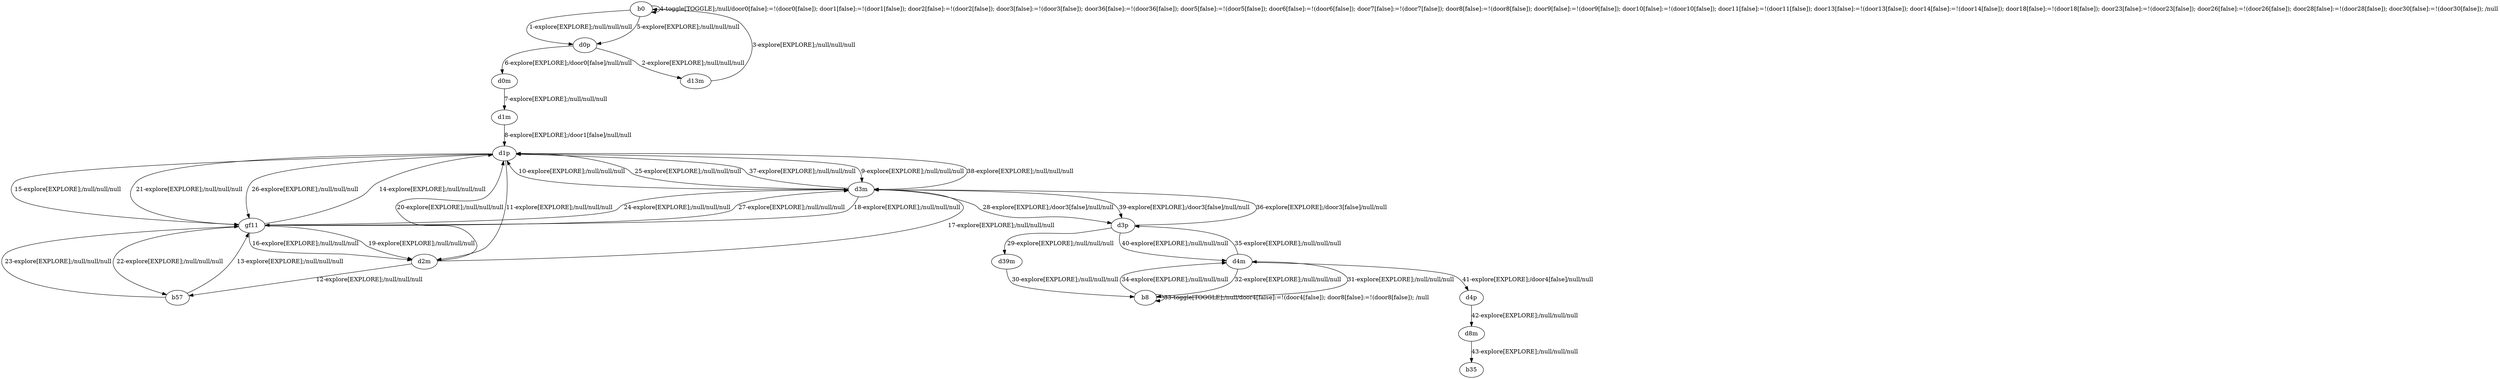 # Total number of goals covered by this test: 1
# d8m --> b35

digraph g {
"b0" -> "d0p" [label = "1-explore[EXPLORE];/null/null/null"];
"d0p" -> "d13m" [label = "2-explore[EXPLORE];/null/null/null"];
"d13m" -> "b0" [label = "3-explore[EXPLORE];/null/null/null"];
"b0" -> "b0" [label = "4-toggle[TOGGLE];/null/door0[false]:=!(door0[false]); door1[false]:=!(door1[false]); door2[false]:=!(door2[false]); door3[false]:=!(door3[false]); door36[false]:=!(door36[false]); door5[false]:=!(door5[false]); door6[false]:=!(door6[false]); door7[false]:=!(door7[false]); door8[false]:=!(door8[false]); door9[false]:=!(door9[false]); door10[false]:=!(door10[false]); door11[false]:=!(door11[false]); door13[false]:=!(door13[false]); door14[false]:=!(door14[false]); door18[false]:=!(door18[false]); door23[false]:=!(door23[false]); door26[false]:=!(door26[false]); door28[false]:=!(door28[false]); door30[false]:=!(door30[false]); /null"];
"b0" -> "d0p" [label = "5-explore[EXPLORE];/null/null/null"];
"d0p" -> "d0m" [label = "6-explore[EXPLORE];/door0[false]/null/null"];
"d0m" -> "d1m" [label = "7-explore[EXPLORE];/null/null/null"];
"d1m" -> "d1p" [label = "8-explore[EXPLORE];/door1[false]/null/null"];
"d1p" -> "d3m" [label = "9-explore[EXPLORE];/null/null/null"];
"d3m" -> "d1p" [label = "10-explore[EXPLORE];/null/null/null"];
"d1p" -> "d2m" [label = "11-explore[EXPLORE];/null/null/null"];
"d2m" -> "b57" [label = "12-explore[EXPLORE];/null/null/null"];
"b57" -> "gf11" [label = "13-explore[EXPLORE];/null/null/null"];
"gf11" -> "d1p" [label = "14-explore[EXPLORE];/null/null/null"];
"d1p" -> "gf11" [label = "15-explore[EXPLORE];/null/null/null"];
"gf11" -> "d2m" [label = "16-explore[EXPLORE];/null/null/null"];
"d2m" -> "d3m" [label = "17-explore[EXPLORE];/null/null/null"];
"d3m" -> "gf11" [label = "18-explore[EXPLORE];/null/null/null"];
"gf11" -> "d2m" [label = "19-explore[EXPLORE];/null/null/null"];
"d2m" -> "d1p" [label = "20-explore[EXPLORE];/null/null/null"];
"d1p" -> "gf11" [label = "21-explore[EXPLORE];/null/null/null"];
"gf11" -> "b57" [label = "22-explore[EXPLORE];/null/null/null"];
"b57" -> "gf11" [label = "23-explore[EXPLORE];/null/null/null"];
"gf11" -> "d3m" [label = "24-explore[EXPLORE];/null/null/null"];
"d3m" -> "d1p" [label = "25-explore[EXPLORE];/null/null/null"];
"d1p" -> "gf11" [label = "26-explore[EXPLORE];/null/null/null"];
"gf11" -> "d3m" [label = "27-explore[EXPLORE];/null/null/null"];
"d3m" -> "d3p" [label = "28-explore[EXPLORE];/door3[false]/null/null"];
"d3p" -> "d39m" [label = "29-explore[EXPLORE];/null/null/null"];
"d39m" -> "b8" [label = "30-explore[EXPLORE];/null/null/null"];
"b8" -> "d4m" [label = "31-explore[EXPLORE];/null/null/null"];
"d4m" -> "b8" [label = "32-explore[EXPLORE];/null/null/null"];
"b8" -> "b8" [label = "33-toggle[TOGGLE];/null/door4[false]:=!(door4[false]); door8[false]:=!(door8[false]); /null"];
"b8" -> "d4m" [label = "34-explore[EXPLORE];/null/null/null"];
"d4m" -> "d3p" [label = "35-explore[EXPLORE];/null/null/null"];
"d3p" -> "d3m" [label = "36-explore[EXPLORE];/door3[false]/null/null"];
"d3m" -> "d1p" [label = "37-explore[EXPLORE];/null/null/null"];
"d1p" -> "d3m" [label = "38-explore[EXPLORE];/null/null/null"];
"d3m" -> "d3p" [label = "39-explore[EXPLORE];/door3[false]/null/null"];
"d3p" -> "d4m" [label = "40-explore[EXPLORE];/null/null/null"];
"d4m" -> "d4p" [label = "41-explore[EXPLORE];/door4[false]/null/null"];
"d4p" -> "d8m" [label = "42-explore[EXPLORE];/null/null/null"];
"d8m" -> "b35" [label = "43-explore[EXPLORE];/null/null/null"];
}